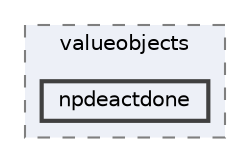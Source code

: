 digraph "repository/mnp/src/main/java/com/sterlite/cal/mnp/service/repat/valueobjects/npdeactdone"
{
 // LATEX_PDF_SIZE
  bgcolor="transparent";
  edge [fontname=Helvetica,fontsize=10,labelfontname=Helvetica,labelfontsize=10];
  node [fontname=Helvetica,fontsize=10,shape=box,height=0.2,width=0.4];
  compound=true
  subgraph clusterdir_efb360b9d764681d778d5274613a4aab {
    graph [ bgcolor="#edf0f7", pencolor="grey50", label="valueobjects", fontname=Helvetica,fontsize=10 style="filled,dashed", URL="dir_efb360b9d764681d778d5274613a4aab.html",tooltip=""]
  dir_7bb7c9c28d68b829e8cb0cf458ede883 [label="npdeactdone", fillcolor="#edf0f7", color="grey25", style="filled,bold", URL="dir_7bb7c9c28d68b829e8cb0cf458ede883.html",tooltip=""];
  }
}
